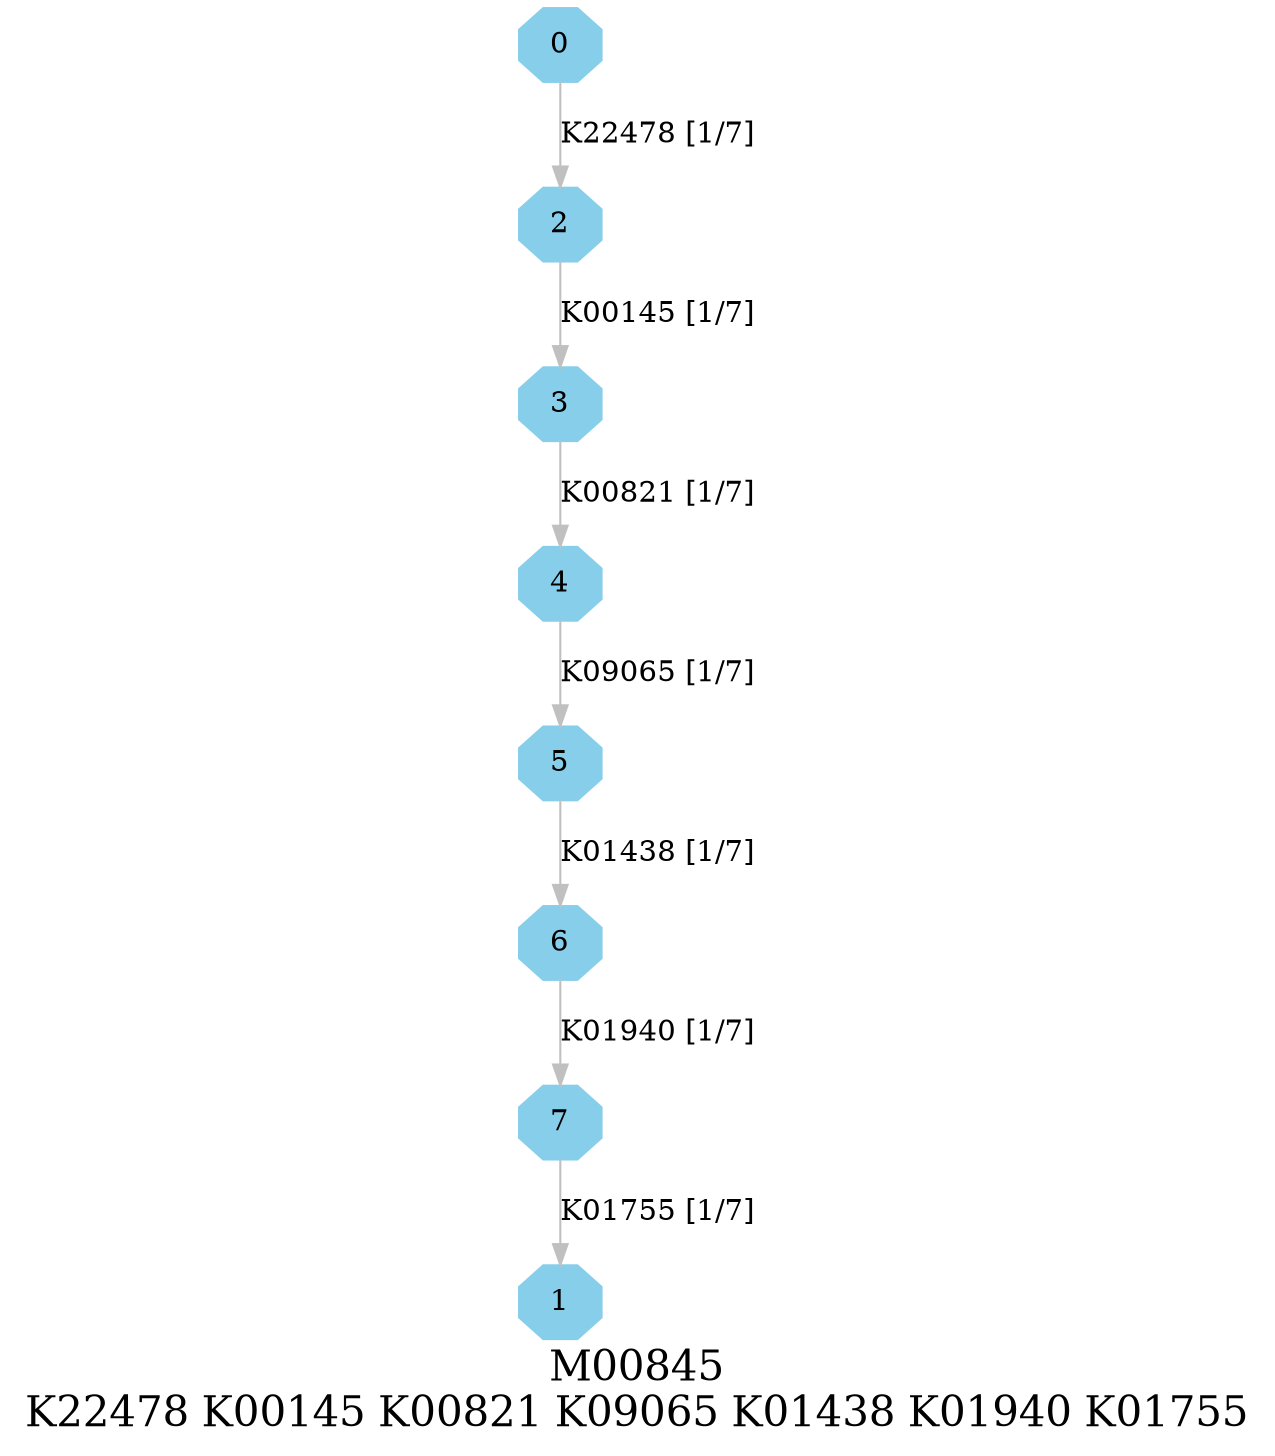 digraph G {
graph [label="M00845
K22478 K00145 K00821 K09065 K01438 K01940 K01755",fontsize=20];
node [shape=box,style=filled];
edge [len=3,color=grey];
{node [width=.3,height=.3,shape=octagon,style=filled,color=skyblue] 0 1 2 3 4 5 6 7 }
0 -> 2 [label="K22478 [1/7]"];
2 -> 3 [label="K00145 [1/7]"];
3 -> 4 [label="K00821 [1/7]"];
4 -> 5 [label="K09065 [1/7]"];
5 -> 6 [label="K01438 [1/7]"];
6 -> 7 [label="K01940 [1/7]"];
7 -> 1 [label="K01755 [1/7]"];
}